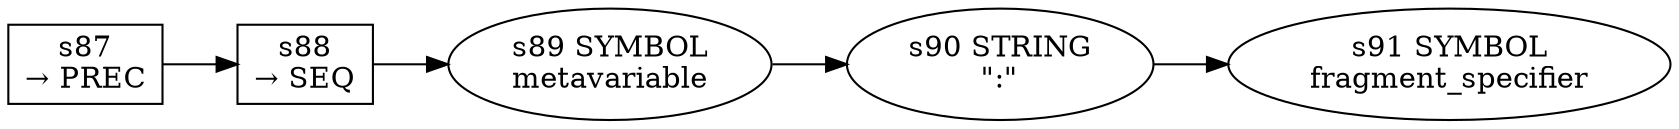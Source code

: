 
  digraph token_binding_pattern {
  
    rankdir=LR;
  
    s87 [label="s87\n&rarr; PREC", shape=record, fixedsize=false, peripheries=1];
  s88 [label="s88\n&rarr; SEQ", shape=record, fixedsize=false, peripheries=1];
  s89 [label="s89 SYMBOL\nmetavariable" href="rust-grammar.json.metavariable.dot.svg"];
  s88 -> s89 [];
  s90 [label="s90 STRING\n\":\""];
  s89 -> s90 [];
  s91 [label="s91 SYMBOL\nfragment_specifier" href="rust-grammar.json.fragment_specifier.dot.svg"];
  s90 -> s91 [];
  s87 -> s88 [];
  
  }
  